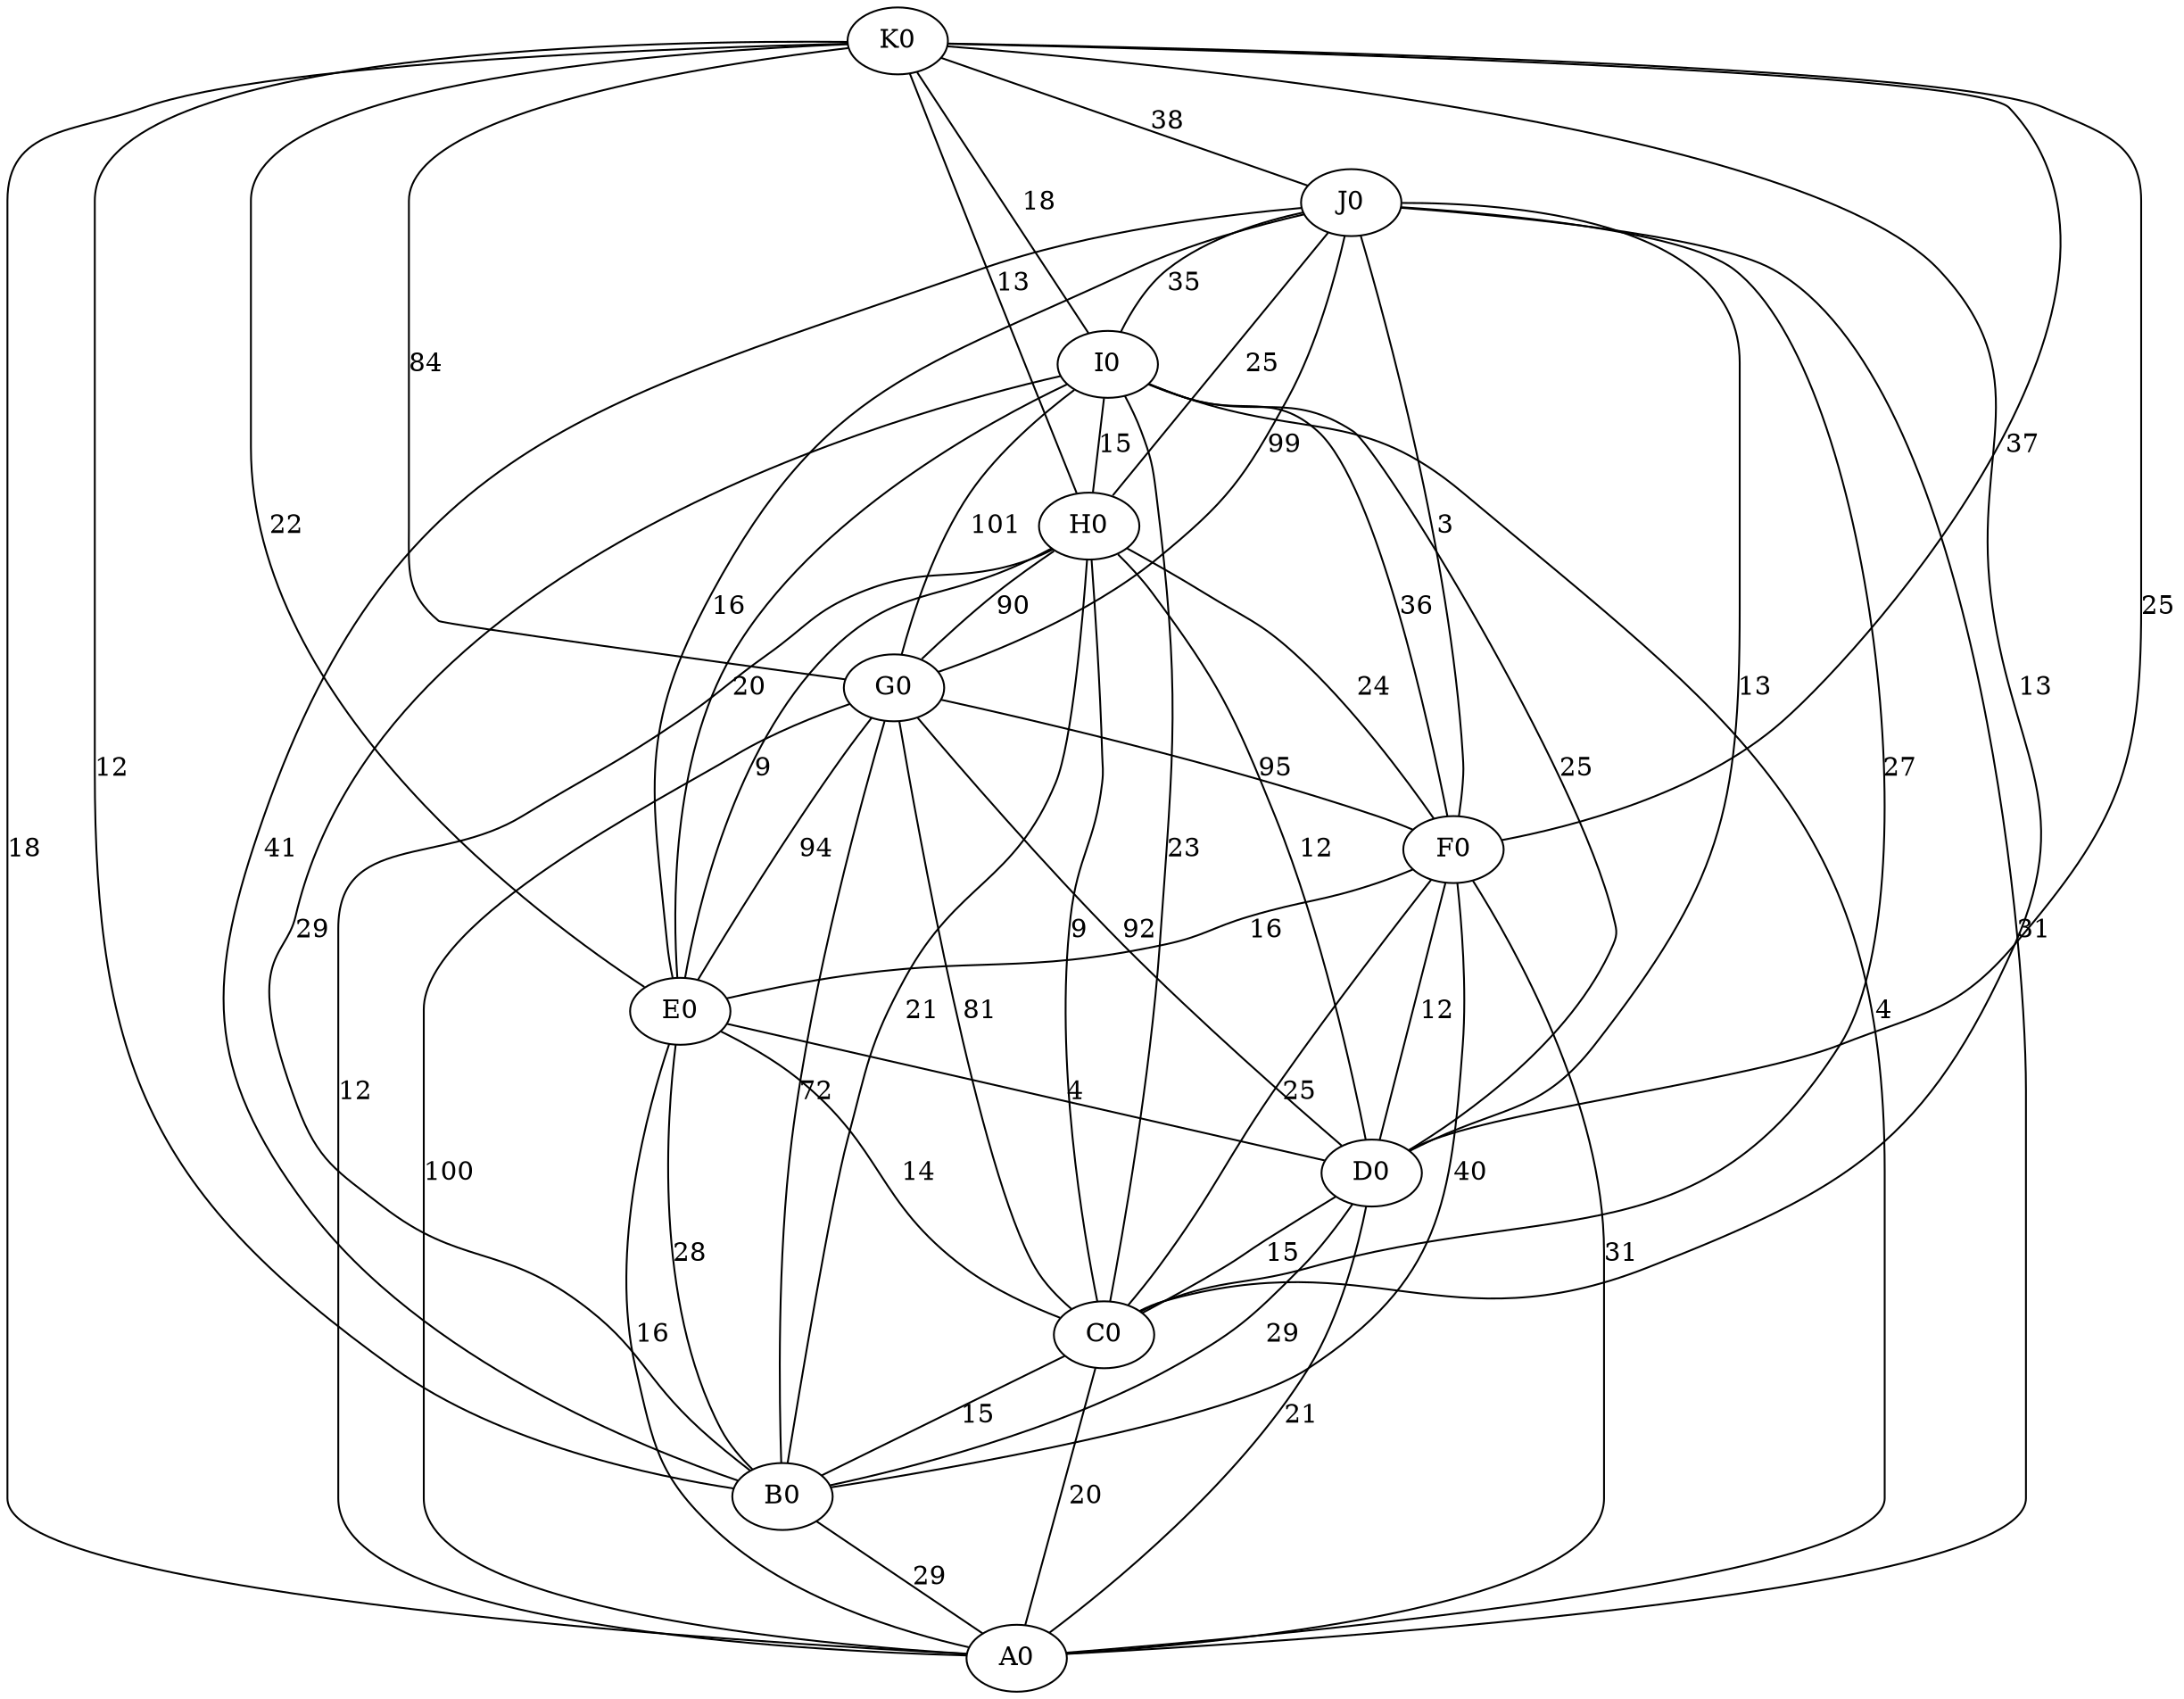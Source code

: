 graph s21_graph_name {
B0 -- A0[ label = "29"];
C0 -- A0[ label = "20"];
C0 -- B0[ label = "15"];
D0 -- A0[ label = "21"];
D0 -- B0[ label = "29"];
D0 -- C0[ label = "15"];
E0 -- A0[ label = "16"];
E0 -- B0[ label = "28"];
E0 -- C0[ label = "14"];
E0 -- D0[ label = "4"];
F0 -- A0[ label = "31"];
F0 -- B0[ label = "40"];
F0 -- C0[ label = "25"];
F0 -- D0[ label = "12"];
F0 -- E0[ label = "16"];
G0 -- A0[ label = "100"];
G0 -- B0[ label = "72"];
G0 -- C0[ label = "81"];
G0 -- D0[ label = "92"];
G0 -- E0[ label = "94"];
G0 -- F0[ label = "95"];
H0 -- A0[ label = "12"];
H0 -- B0[ label = "21"];
H0 -- C0[ label = "9"];
H0 -- D0[ label = "12"];
H0 -- E0[ label = "9"];
H0 -- F0[ label = "24"];
H0 -- G0[ label = "90"];
I0 -- A0[ label = "4"];
I0 -- B0[ label = "29"];
I0 -- C0[ label = "23"];
I0 -- D0[ label = "25"];
I0 -- E0[ label = "20"];
I0 -- F0[ label = "36"];
I0 -- G0[ label = "101"];
I0 -- H0[ label = "15"];
J0 -- A0[ label = "31"];
J0 -- B0[ label = "41"];
J0 -- C0[ label = "27"];
J0 -- D0[ label = "13"];
J0 -- E0[ label = "16"];
J0 -- F0[ label = "3"];
J0 -- G0[ label = "99"];
J0 -- H0[ label = "25"];
J0 -- I0[ label = "35"];
K0 -- A0[ label = "18"];
K0 -- B0[ label = "12"];
K0 -- C0[ label = "13"];
K0 -- D0[ label = "25"];
K0 -- E0[ label = "22"];
K0 -- F0[ label = "37"];
K0 -- G0[ label = "84"];
K0 -- H0[ label = "13"];
K0 -- I0[ label = "18"];
K0 -- J0[ label = "38"];
}
